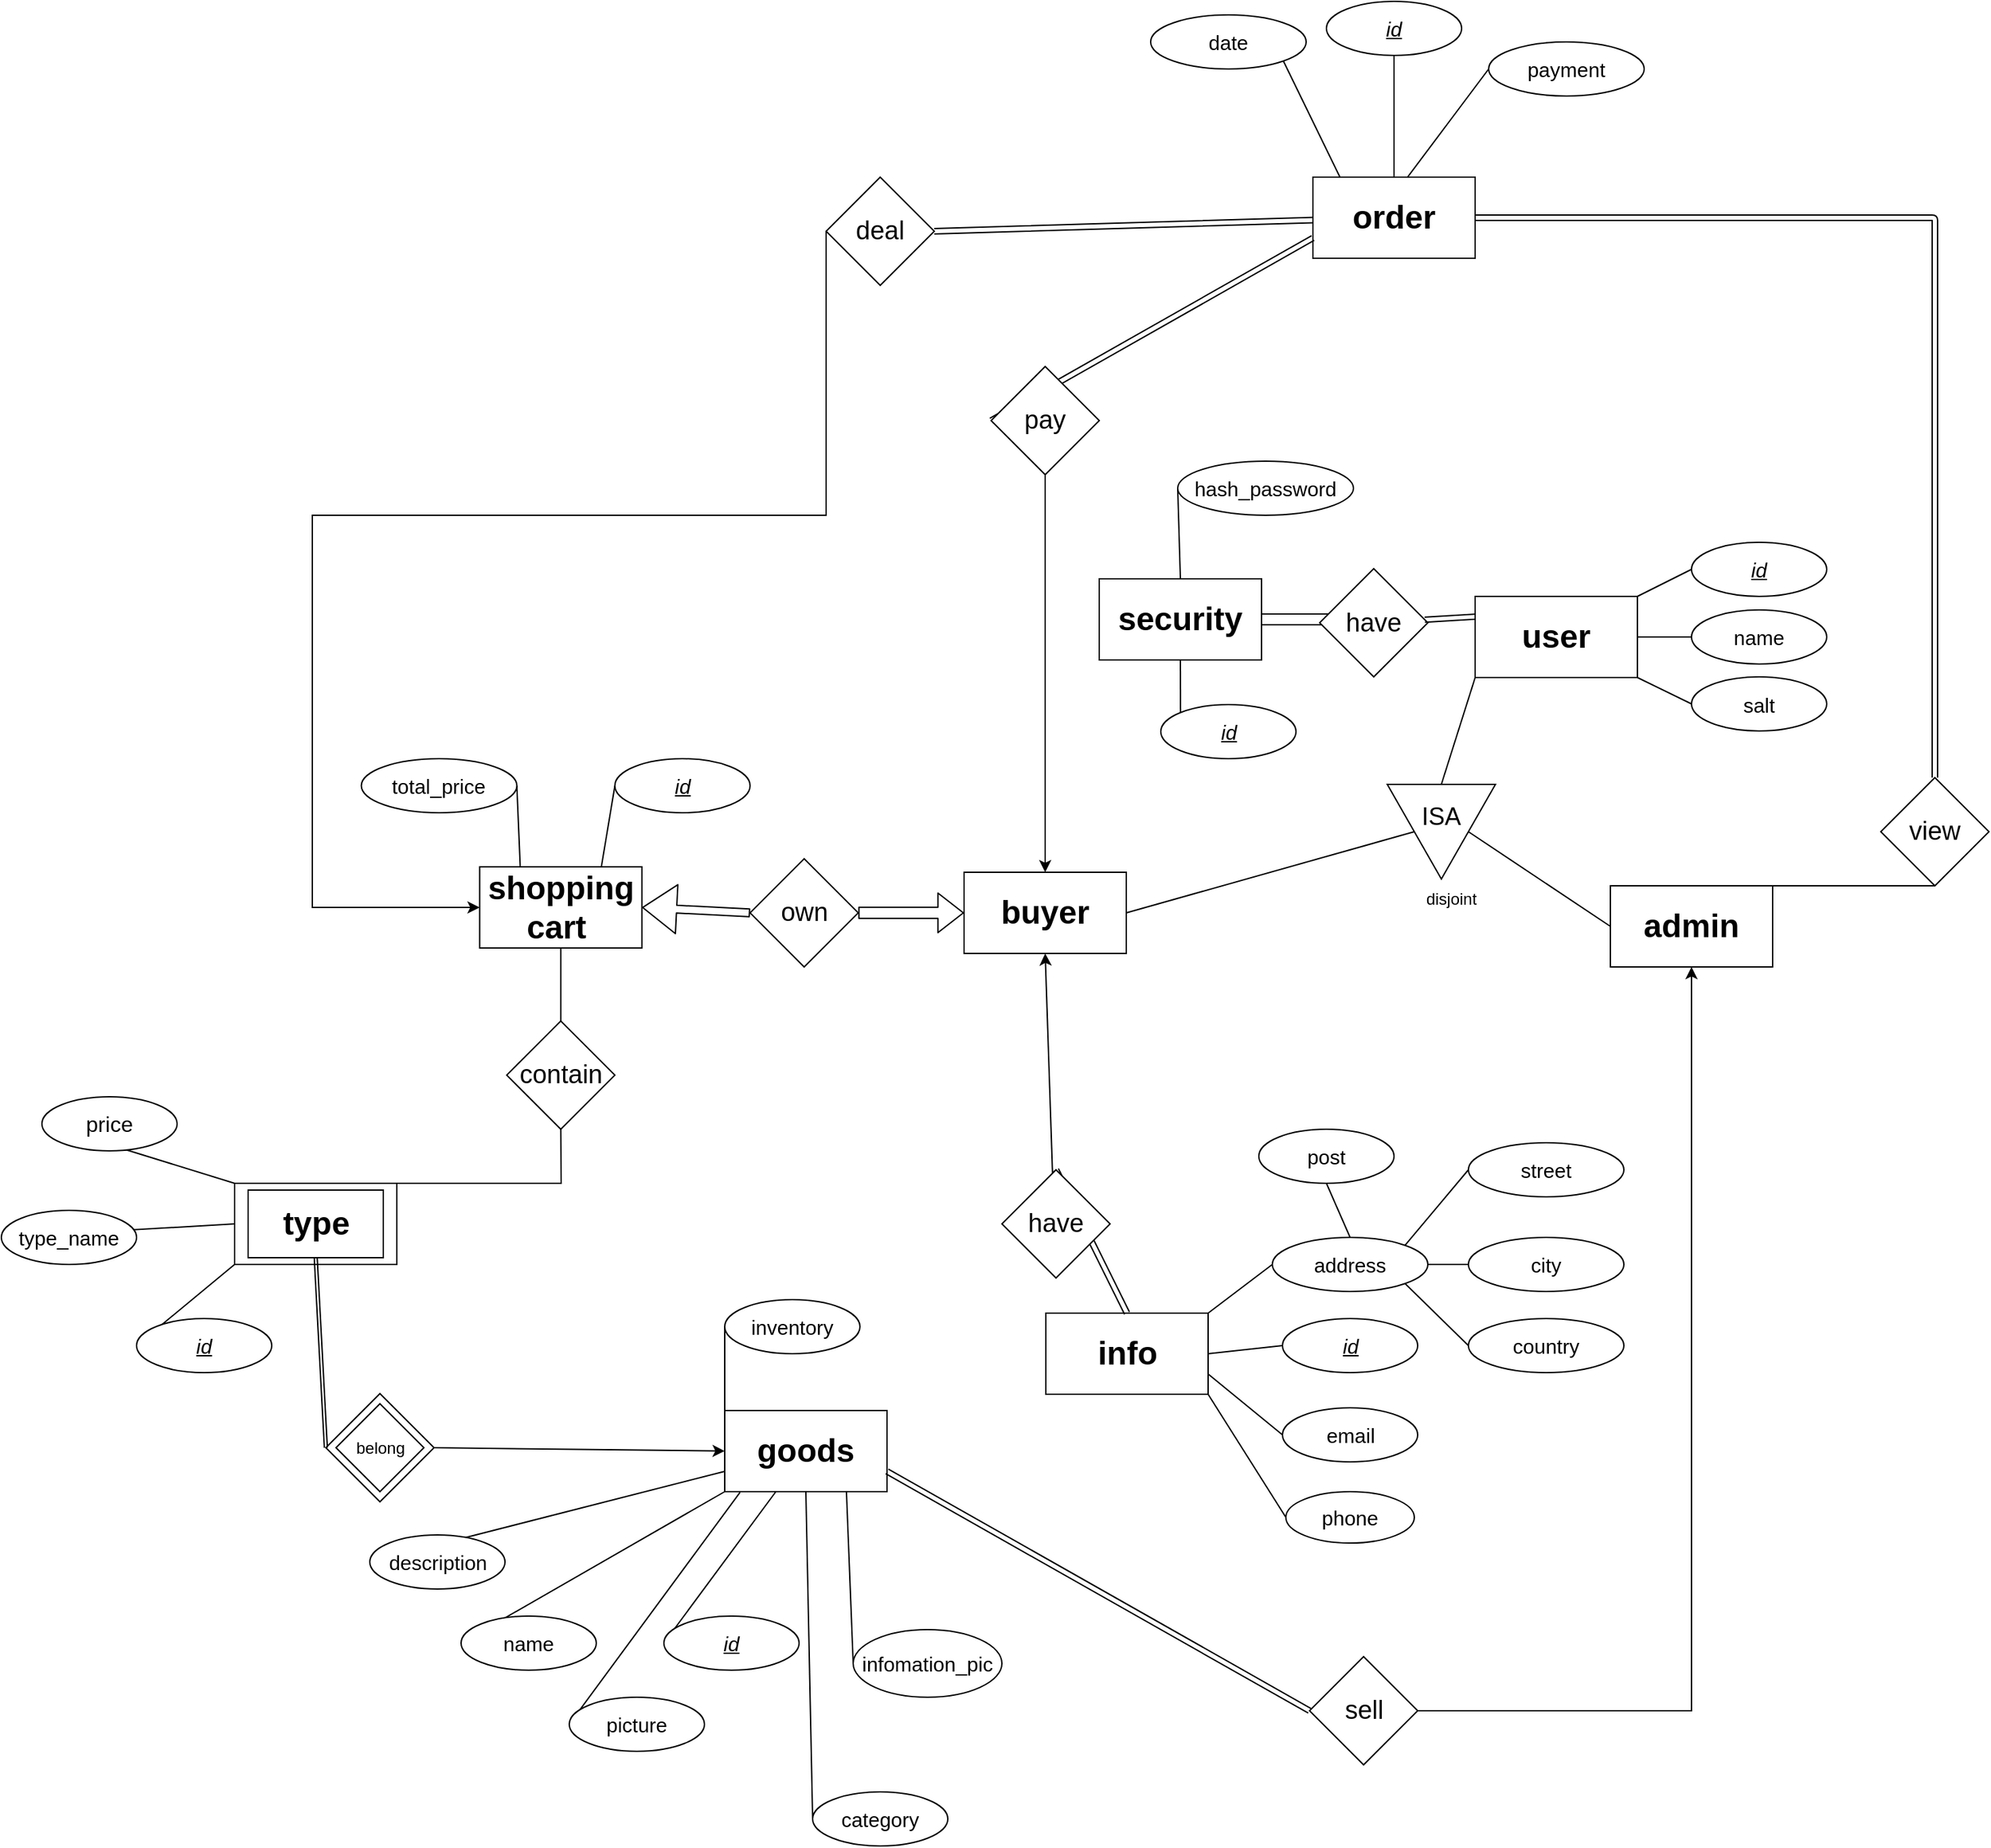 <mxfile>
    <diagram name="Page-1" id="QmgooOB9zh-g-eOi-oqv">
        <mxGraphModel dx="1961" dy="2004" grid="1" gridSize="10" guides="1" tooltips="1" connect="1" arrows="1" fold="1" page="1" pageScale="1" pageWidth="850" pageHeight="1100" background="none" math="0" shadow="0">
            <root>
                <mxCell id="0"/>
                <mxCell id="1" parent="0"/>
                <mxCell id="6UBSCnJgMbBsTfhwPMBy-22" style="rounded=0;orthogonalLoop=1;jettySize=auto;html=1;exitX=1;exitY=0.5;exitDx=0;exitDy=0;entryX=0;entryY=0.5;entryDx=0;entryDy=0;endArrow=none;endFill=0;" parent="1" source="6UBSCnJgMbBsTfhwPMBy-1" target="6UBSCnJgMbBsTfhwPMBy-15" edge="1">
                    <mxGeometry relative="1" as="geometry"/>
                </mxCell>
                <mxCell id="6UBSCnJgMbBsTfhwPMBy-29" style="edgeStyle=none;rounded=0;orthogonalLoop=1;jettySize=auto;html=1;exitX=1;exitY=0;exitDx=0;exitDy=0;entryX=0;entryY=0.5;entryDx=0;entryDy=0;endArrow=none;endFill=0;" parent="1" source="6UBSCnJgMbBsTfhwPMBy-1" target="6UBSCnJgMbBsTfhwPMBy-12" edge="1">
                    <mxGeometry relative="1" as="geometry"/>
                </mxCell>
                <mxCell id="6UBSCnJgMbBsTfhwPMBy-163" style="edgeStyle=none;rounded=0;orthogonalLoop=1;jettySize=auto;html=1;exitX=0;exitY=1;exitDx=0;exitDy=0;entryX=0;entryY=0.5;entryDx=0;entryDy=0;endArrow=none;endFill=0;" parent="1" source="6UBSCnJgMbBsTfhwPMBy-1" target="6UBSCnJgMbBsTfhwPMBy-162" edge="1">
                    <mxGeometry relative="1" as="geometry"/>
                </mxCell>
                <mxCell id="6UBSCnJgMbBsTfhwPMBy-1" value="&lt;h1&gt;user&lt;/h1&gt;" style="rounded=0;whiteSpace=wrap;html=1;" parent="1" vertex="1">
                    <mxGeometry x="920" y="-450" width="120" height="60" as="geometry"/>
                </mxCell>
                <mxCell id="6UBSCnJgMbBsTfhwPMBy-4" value="&lt;h1&gt;goods&lt;/h1&gt;" style="rounded=0;whiteSpace=wrap;html=1;" parent="1" vertex="1">
                    <mxGeometry x="365" y="152" width="120" height="60" as="geometry"/>
                </mxCell>
                <mxCell id="6UBSCnJgMbBsTfhwPMBy-6" value="&lt;h1&gt;order&lt;/h1&gt;" style="rounded=0;whiteSpace=wrap;html=1;" parent="1" vertex="1">
                    <mxGeometry x="800" y="-760" width="120" height="60" as="geometry"/>
                </mxCell>
                <mxCell id="6UBSCnJgMbBsTfhwPMBy-7" value="&lt;h1&gt;info&lt;/h1&gt;" style="rounded=0;whiteSpace=wrap;html=1;" parent="1" vertex="1">
                    <mxGeometry x="602.5" y="80" width="120" height="60" as="geometry"/>
                </mxCell>
                <mxCell id="6UBSCnJgMbBsTfhwPMBy-8" value="&lt;h1&gt;buyer&lt;br&gt;&lt;/h1&gt;" style="rounded=0;whiteSpace=wrap;html=1;" parent="1" vertex="1">
                    <mxGeometry x="542" y="-246" width="120" height="60" as="geometry"/>
                </mxCell>
                <mxCell id="6UBSCnJgMbBsTfhwPMBy-12" value="&lt;font style=&quot;font-size: 15px;&quot;&gt;&lt;i&gt;&lt;u&gt;id&lt;/u&gt;&lt;/i&gt;&lt;/font&gt;" style="ellipse;whiteSpace=wrap;html=1;" parent="1" vertex="1">
                    <mxGeometry x="1080" y="-490" width="100" height="40" as="geometry"/>
                </mxCell>
                <mxCell id="6UBSCnJgMbBsTfhwPMBy-15" value="&lt;span style=&quot;font-size: 15px;&quot;&gt;name&lt;/span&gt;" style="ellipse;whiteSpace=wrap;html=1;" parent="1" vertex="1">
                    <mxGeometry x="1080" y="-440" width="100" height="40" as="geometry"/>
                </mxCell>
                <mxCell id="6UBSCnJgMbBsTfhwPMBy-149" style="edgeStyle=none;rounded=0;orthogonalLoop=1;jettySize=auto;html=1;exitX=1;exitY=0.5;exitDx=0;exitDy=0;entryX=0;entryY=0.5;entryDx=0;entryDy=0;endArrow=none;endFill=0;" parent="1" edge="1">
                    <mxGeometry relative="1" as="geometry">
                        <mxPoint x="1230" y="140" as="sourcePoint"/>
                    </mxGeometry>
                </mxCell>
                <mxCell id="6UBSCnJgMbBsTfhwPMBy-50" style="edgeStyle=none;rounded=0;orthogonalLoop=1;jettySize=auto;html=1;entryX=0;entryY=0.5;entryDx=0;entryDy=0;endArrow=none;endFill=0;exitX=0.75;exitY=0;exitDx=0;exitDy=0;" parent="1" source="6UBSCnJgMbBsTfhwPMBy-3" target="6UBSCnJgMbBsTfhwPMBy-51" edge="1">
                    <mxGeometry relative="1" as="geometry">
                        <mxPoint x="323.75" y="-30" as="sourcePoint"/>
                    </mxGeometry>
                </mxCell>
                <mxCell id="6UBSCnJgMbBsTfhwPMBy-51" value="&lt;font style=&quot;font-size: 15px;&quot;&gt;&lt;i&gt;&lt;u&gt;id&lt;/u&gt;&lt;/i&gt;&lt;/font&gt;" style="ellipse;whiteSpace=wrap;html=1;" parent="1" vertex="1">
                    <mxGeometry x="283.75" y="-330" width="100" height="40" as="geometry"/>
                </mxCell>
                <mxCell id="6UBSCnJgMbBsTfhwPMBy-54" style="edgeStyle=none;rounded=0;orthogonalLoop=1;jettySize=auto;html=1;entryX=0;entryY=0.5;entryDx=0;entryDy=0;endArrow=none;endFill=0;exitX=1;exitY=0.5;exitDx=0;exitDy=0;" parent="1" source="6UBSCnJgMbBsTfhwPMBy-7" target="6UBSCnJgMbBsTfhwPMBy-55" edge="1">
                    <mxGeometry relative="1" as="geometry">
                        <mxPoint x="672.5" y="174" as="sourcePoint"/>
                    </mxGeometry>
                </mxCell>
                <mxCell id="6UBSCnJgMbBsTfhwPMBy-55" value="&lt;font style=&quot;font-size: 15px;&quot;&gt;&lt;i&gt;&lt;u&gt;id&lt;/u&gt;&lt;/i&gt;&lt;/font&gt;" style="ellipse;whiteSpace=wrap;html=1;" parent="1" vertex="1">
                    <mxGeometry x="777.5" y="84" width="100" height="40" as="geometry"/>
                </mxCell>
                <mxCell id="6UBSCnJgMbBsTfhwPMBy-56" style="edgeStyle=none;rounded=0;orthogonalLoop=1;jettySize=auto;html=1;entryX=0;entryY=0.5;entryDx=0;entryDy=0;endArrow=none;endFill=0;" parent="1" source="6UBSCnJgMbBsTfhwPMBy-4" target="6UBSCnJgMbBsTfhwPMBy-57" edge="1">
                    <mxGeometry relative="1" as="geometry">
                        <mxPoint x="430" y="354" as="sourcePoint"/>
                    </mxGeometry>
                </mxCell>
                <mxCell id="6UBSCnJgMbBsTfhwPMBy-57" value="&lt;font style=&quot;font-size: 15px;&quot;&gt;&lt;i&gt;&lt;u&gt;id&lt;/u&gt;&lt;/i&gt;&lt;/font&gt;" style="ellipse;whiteSpace=wrap;html=1;" parent="1" vertex="1">
                    <mxGeometry x="320" y="304" width="100" height="40" as="geometry"/>
                </mxCell>
                <mxCell id="6UBSCnJgMbBsTfhwPMBy-70" style="rounded=0;orthogonalLoop=1;jettySize=auto;html=1;exitX=0;exitY=0.75;exitDx=0;exitDy=0;entryX=0;entryY=0.5;entryDx=0;entryDy=0;endArrow=none;endFill=0;" parent="1" source="6UBSCnJgMbBsTfhwPMBy-4" target="6UBSCnJgMbBsTfhwPMBy-71" edge="1">
                    <mxGeometry relative="1" as="geometry">
                        <mxPoint x="350" y="219" as="sourcePoint"/>
                    </mxGeometry>
                </mxCell>
                <mxCell id="6UBSCnJgMbBsTfhwPMBy-71" value="&lt;span style=&quot;font-size: 15px;&quot;&gt;description&lt;/span&gt;" style="ellipse;whiteSpace=wrap;html=1;" parent="1" vertex="1">
                    <mxGeometry x="102.5" y="244" width="100" height="40" as="geometry"/>
                </mxCell>
                <mxCell id="6UBSCnJgMbBsTfhwPMBy-76" style="rounded=0;orthogonalLoop=1;jettySize=auto;html=1;exitX=0;exitY=1;exitDx=0;exitDy=0;entryX=0;entryY=0.5;entryDx=0;entryDy=0;endArrow=none;endFill=0;" parent="1" source="6UBSCnJgMbBsTfhwPMBy-4" target="6UBSCnJgMbBsTfhwPMBy-77" edge="1">
                    <mxGeometry relative="1" as="geometry">
                        <mxPoint x="370" y="239" as="sourcePoint"/>
                    </mxGeometry>
                </mxCell>
                <mxCell id="6UBSCnJgMbBsTfhwPMBy-77" value="&lt;span style=&quot;font-size: 15px;&quot;&gt;name&lt;/span&gt;" style="ellipse;whiteSpace=wrap;html=1;" parent="1" vertex="1">
                    <mxGeometry x="170" y="304" width="100" height="40" as="geometry"/>
                </mxCell>
                <mxCell id="6UBSCnJgMbBsTfhwPMBy-81" style="rounded=0;orthogonalLoop=1;jettySize=auto;html=1;exitX=0;exitY=0;exitDx=0;exitDy=0;entryX=0;entryY=0.5;entryDx=0;entryDy=0;endArrow=none;endFill=0;" parent="1" source="6UBSCnJgMbBsTfhwPMBy-4" target="6UBSCnJgMbBsTfhwPMBy-82" edge="1">
                    <mxGeometry relative="1" as="geometry">
                        <mxPoint x="370" y="219" as="sourcePoint"/>
                    </mxGeometry>
                </mxCell>
                <mxCell id="6UBSCnJgMbBsTfhwPMBy-82" value="inventory" style="ellipse;whiteSpace=wrap;html=1;fontSize=15;" parent="1" vertex="1">
                    <mxGeometry x="365" y="70" width="100" height="40" as="geometry"/>
                </mxCell>
                <mxCell id="6UBSCnJgMbBsTfhwPMBy-85" style="rounded=0;orthogonalLoop=1;jettySize=auto;html=1;entryX=0.5;entryY=1;entryDx=0;entryDy=0;endArrow=none;endFill=0;exitX=0.5;exitY=0;exitDx=0;exitDy=0;" parent="1" source="6UBSCnJgMbBsTfhwPMBy-94" target="6UBSCnJgMbBsTfhwPMBy-86" edge="1">
                    <mxGeometry relative="1" as="geometry">
                        <mxPoint x="742.5" y="234" as="sourcePoint"/>
                        <mxPoint x="770.0" y="-46" as="targetPoint"/>
                    </mxGeometry>
                </mxCell>
                <mxCell id="6UBSCnJgMbBsTfhwPMBy-86" value="&lt;span style=&quot;font-size: 15px;&quot;&gt;post&lt;/span&gt;" style="ellipse;whiteSpace=wrap;html=1;" parent="1" vertex="1">
                    <mxGeometry x="760" y="-56" width="100" height="40" as="geometry"/>
                </mxCell>
                <mxCell id="6UBSCnJgMbBsTfhwPMBy-91" style="edgeStyle=none;rounded=0;orthogonalLoop=1;jettySize=auto;html=1;exitX=0;exitY=0.5;exitDx=0;exitDy=0;endArrow=none;endFill=0;shape=link;entryX=1;entryY=0.75;entryDx=0;entryDy=0;" parent="1" source="6UBSCnJgMbBsTfhwPMBy-87" target="6UBSCnJgMbBsTfhwPMBy-4" edge="1">
                    <mxGeometry relative="1" as="geometry">
                        <mxPoint x="590" y="190" as="targetPoint"/>
                    </mxGeometry>
                </mxCell>
                <mxCell id="6UBSCnJgMbBsTfhwPMBy-187" style="edgeStyle=none;rounded=0;orthogonalLoop=1;jettySize=auto;html=1;exitX=1;exitY=0.5;exitDx=0;exitDy=0;entryX=0.5;entryY=1;entryDx=0;entryDy=0;" parent="1" source="6UBSCnJgMbBsTfhwPMBy-87" target="6UBSCnJgMbBsTfhwPMBy-153" edge="1">
                    <mxGeometry relative="1" as="geometry">
                        <Array as="points">
                            <mxPoint x="1080" y="374"/>
                        </Array>
                    </mxGeometry>
                </mxCell>
                <mxCell id="6UBSCnJgMbBsTfhwPMBy-87" value="&lt;font style=&quot;font-size: 19px;&quot;&gt;sell&lt;/font&gt;" style="rhombus;whiteSpace=wrap;html=1;" parent="1" vertex="1">
                    <mxGeometry x="797.5" y="334" width="80" height="80" as="geometry"/>
                </mxCell>
                <mxCell id="6UBSCnJgMbBsTfhwPMBy-93" style="rounded=0;orthogonalLoop=1;jettySize=auto;html=1;exitX=1;exitY=0;exitDx=0;exitDy=0;entryX=0;entryY=0.5;entryDx=0;entryDy=0;endArrow=none;endFill=0;" parent="1" source="6UBSCnJgMbBsTfhwPMBy-7" target="6UBSCnJgMbBsTfhwPMBy-94" edge="1">
                    <mxGeometry relative="1" as="geometry">
                        <mxPoint x="582.5" y="224" as="sourcePoint"/>
                    </mxGeometry>
                </mxCell>
                <mxCell id="6UBSCnJgMbBsTfhwPMBy-94" value="&lt;span style=&quot;font-size: 15px;&quot;&gt;address&lt;/span&gt;" style="ellipse;whiteSpace=wrap;html=1;" parent="1" vertex="1">
                    <mxGeometry x="770" y="24" width="115" height="40" as="geometry"/>
                </mxCell>
                <mxCell id="6UBSCnJgMbBsTfhwPMBy-96" style="rounded=0;orthogonalLoop=1;jettySize=auto;html=1;exitX=1;exitY=0;exitDx=0;exitDy=0;entryX=0;entryY=0.5;entryDx=0;entryDy=0;endArrow=none;endFill=0;" parent="1" source="6UBSCnJgMbBsTfhwPMBy-94" target="6UBSCnJgMbBsTfhwPMBy-97" edge="1">
                    <mxGeometry relative="1" as="geometry">
                        <mxPoint x="850" y="104" as="sourcePoint"/>
                        <mxPoint x="950" y="44" as="targetPoint"/>
                    </mxGeometry>
                </mxCell>
                <mxCell id="6UBSCnJgMbBsTfhwPMBy-97" value="&lt;span style=&quot;font-size: 15px;&quot;&gt;street&lt;/span&gt;" style="ellipse;whiteSpace=wrap;html=1;" parent="1" vertex="1">
                    <mxGeometry x="915" y="-46" width="115" height="40" as="geometry"/>
                </mxCell>
                <mxCell id="6UBSCnJgMbBsTfhwPMBy-98" style="rounded=0;orthogonalLoop=1;jettySize=auto;html=1;exitX=1;exitY=1;exitDx=0;exitDy=0;entryX=0;entryY=0.5;entryDx=0;entryDy=0;endArrow=none;endFill=0;" parent="1" source="6UBSCnJgMbBsTfhwPMBy-94" target="6UBSCnJgMbBsTfhwPMBy-99" edge="1">
                    <mxGeometry relative="1" as="geometry">
                        <mxPoint x="890" y="124" as="sourcePoint"/>
                    </mxGeometry>
                </mxCell>
                <mxCell id="6UBSCnJgMbBsTfhwPMBy-99" value="&lt;span style=&quot;font-size: 15px;&quot;&gt;country&lt;/span&gt;" style="ellipse;whiteSpace=wrap;html=1;" parent="1" vertex="1">
                    <mxGeometry x="915" y="84" width="115" height="40" as="geometry"/>
                </mxCell>
                <mxCell id="6UBSCnJgMbBsTfhwPMBy-100" style="rounded=0;orthogonalLoop=1;jettySize=auto;html=1;exitX=1;exitY=0.5;exitDx=0;exitDy=0;entryX=0;entryY=0.5;entryDx=0;entryDy=0;endArrow=none;endFill=0;" parent="1" source="6UBSCnJgMbBsTfhwPMBy-94" target="6UBSCnJgMbBsTfhwPMBy-101" edge="1">
                    <mxGeometry relative="1" as="geometry">
                        <mxPoint x="880" y="114" as="sourcePoint"/>
                    </mxGeometry>
                </mxCell>
                <mxCell id="6UBSCnJgMbBsTfhwPMBy-101" value="&lt;span style=&quot;font-size: 15px;&quot;&gt;city&lt;br&gt;&lt;/span&gt;" style="ellipse;whiteSpace=wrap;html=1;" parent="1" vertex="1">
                    <mxGeometry x="915" y="24" width="115" height="40" as="geometry"/>
                </mxCell>
                <mxCell id="6UBSCnJgMbBsTfhwPMBy-115" style="edgeStyle=none;rounded=0;orthogonalLoop=1;jettySize=auto;html=1;exitX=0.5;exitY=0;exitDx=0;exitDy=0;entryX=0.5;entryY=0;entryDx=0;entryDy=0;endArrow=none;endFill=0;shape=link;" parent="1" source="6UBSCnJgMbBsTfhwPMBy-108" target="6UBSCnJgMbBsTfhwPMBy-7" edge="1">
                    <mxGeometry relative="1" as="geometry"/>
                </mxCell>
                <mxCell id="6UBSCnJgMbBsTfhwPMBy-146" style="edgeStyle=none;rounded=0;orthogonalLoop=1;jettySize=auto;html=1;exitX=0.5;exitY=1;exitDx=0;exitDy=0;entryX=0.5;entryY=1;entryDx=0;entryDy=0;" parent="1" source="6UBSCnJgMbBsTfhwPMBy-108" target="6UBSCnJgMbBsTfhwPMBy-8" edge="1">
                    <mxGeometry relative="1" as="geometry">
                        <mxPoint x="1452.5" y="230" as="targetPoint"/>
                    </mxGeometry>
                </mxCell>
                <mxCell id="6UBSCnJgMbBsTfhwPMBy-108" value="&lt;span style=&quot;font-size: 19px;&quot;&gt;have&lt;/span&gt;" style="rhombus;whiteSpace=wrap;html=1;" parent="1" vertex="1">
                    <mxGeometry x="570" y="-26" width="80" height="80" as="geometry"/>
                </mxCell>
                <mxCell id="6UBSCnJgMbBsTfhwPMBy-109" style="rounded=0;orthogonalLoop=1;jettySize=auto;html=1;endArrow=none;endFill=0;entryX=0;entryY=0.5;entryDx=0;entryDy=0;exitX=1;exitY=1;exitDx=0;exitDy=0;" parent="1" source="6UBSCnJgMbBsTfhwPMBy-7" target="6UBSCnJgMbBsTfhwPMBy-112" edge="1">
                    <mxGeometry relative="1" as="geometry">
                        <mxPoint x="722.5" y="154" as="sourcePoint"/>
                        <mxPoint x="711.5" y="380" as="targetPoint"/>
                    </mxGeometry>
                </mxCell>
                <mxCell id="6UBSCnJgMbBsTfhwPMBy-112" value="phone" style="ellipse;whiteSpace=wrap;html=1;fillColor=none;fontSize=15;" parent="1" vertex="1">
                    <mxGeometry x="780" y="212" width="95" height="38" as="geometry"/>
                </mxCell>
                <mxCell id="6UBSCnJgMbBsTfhwPMBy-124" style="rounded=0;orthogonalLoop=1;jettySize=auto;html=1;exitX=0.25;exitY=0;exitDx=0;exitDy=0;entryX=1;entryY=0.5;entryDx=0;entryDy=0;endArrow=none;endFill=0;" parent="1" source="6UBSCnJgMbBsTfhwPMBy-3" target="6UBSCnJgMbBsTfhwPMBy-125" edge="1">
                    <mxGeometry relative="1" as="geometry">
                        <mxPoint x="276.75" y="-194" as="sourcePoint"/>
                        <mxPoint x="366.25" y="-180" as="targetPoint"/>
                    </mxGeometry>
                </mxCell>
                <mxCell id="6UBSCnJgMbBsTfhwPMBy-125" value="&lt;span style=&quot;font-size: 15px;&quot;&gt;total_price&lt;/span&gt;" style="ellipse;whiteSpace=wrap;html=1;" parent="1" vertex="1">
                    <mxGeometry x="96.25" y="-330" width="115" height="40" as="geometry"/>
                </mxCell>
                <mxCell id="6UBSCnJgMbBsTfhwPMBy-129" style="edgeStyle=none;rounded=0;orthogonalLoop=1;jettySize=auto;html=1;exitX=0.5;exitY=0;exitDx=0;exitDy=0;entryX=0.5;entryY=1;entryDx=0;entryDy=0;endArrow=none;endFill=0;" parent="1" source="6UBSCnJgMbBsTfhwPMBy-130" target="6UBSCnJgMbBsTfhwPMBy-3" edge="1">
                    <mxGeometry relative="1" as="geometry">
                        <mxPoint x="-120" y="-100" as="targetPoint"/>
                    </mxGeometry>
                </mxCell>
                <mxCell id="6UBSCnJgMbBsTfhwPMBy-130" value="&lt;span style=&quot;font-size: 19px;&quot;&gt;contain&lt;/span&gt;" style="rhombus;whiteSpace=wrap;html=1;" parent="1" vertex="1">
                    <mxGeometry x="203.75" y="-136" width="80" height="80" as="geometry"/>
                </mxCell>
                <mxCell id="6UBSCnJgMbBsTfhwPMBy-133" style="edgeStyle=none;rounded=0;orthogonalLoop=1;jettySize=auto;html=1;exitX=0.5;exitY=0;exitDx=0;exitDy=0;entryX=0.5;entryY=1;entryDx=0;entryDy=0;endArrow=none;endFill=0;" parent="1" source="XJRDdhlwDgM6eqXqExOu-32" target="6UBSCnJgMbBsTfhwPMBy-130" edge="1">
                    <mxGeometry relative="1" as="geometry">
                        <mxPoint x="99" y="-231" as="targetPoint"/>
                        <mxPoint x="99" y="-165" as="sourcePoint"/>
                        <Array as="points">
                            <mxPoint x="244" y="-16"/>
                        </Array>
                    </mxGeometry>
                </mxCell>
                <mxCell id="6UBSCnJgMbBsTfhwPMBy-139" value="&lt;font style=&quot;font-size: 19px;&quot;&gt;own&lt;/font&gt;" style="rhombus;whiteSpace=wrap;html=1;" parent="1" vertex="1">
                    <mxGeometry x="383.75" y="-256" width="80" height="80" as="geometry"/>
                </mxCell>
                <mxCell id="6UBSCnJgMbBsTfhwPMBy-144" value="" style="shape=mxgraph.arrows2.wedgeArrow;html=1;bendable=0;startWidth=6.667;fillColor=strokeColor;defaultFillColor=invert;defaultGradientColor=invert;rounded=0;" parent="1" source="6UBSCnJgMbBsTfhwPMBy-3" edge="1">
                    <mxGeometry width="100" height="100" relative="1" as="geometry">
                        <mxPoint x="243.58" y="-259.66" as="sourcePoint"/>
                        <mxPoint x="243.58" y="-250" as="targetPoint"/>
                    </mxGeometry>
                </mxCell>
                <mxCell id="6UBSCnJgMbBsTfhwPMBy-153" value="&lt;h1&gt;admin&lt;br&gt;&lt;/h1&gt;" style="rounded=0;whiteSpace=wrap;html=1;" parent="1" vertex="1">
                    <mxGeometry x="1020" y="-236" width="120" height="60" as="geometry"/>
                </mxCell>
                <mxCell id="6UBSCnJgMbBsTfhwPMBy-160" style="rounded=0;orthogonalLoop=1;jettySize=auto;html=1;entryX=0;entryY=0.5;entryDx=0;entryDy=0;endArrow=none;endFill=0;exitX=0.75;exitY=1;exitDx=0;exitDy=0;" parent="1" source="6UBSCnJgMbBsTfhwPMBy-4" target="6UBSCnJgMbBsTfhwPMBy-161" edge="1">
                    <mxGeometry relative="1" as="geometry">
                        <mxPoint x="730" y="344" as="sourcePoint"/>
                    </mxGeometry>
                </mxCell>
                <mxCell id="6UBSCnJgMbBsTfhwPMBy-161" value="&lt;span style=&quot;font-size: 15px;&quot;&gt;infomation_pic&lt;br&gt;&lt;/span&gt;" style="ellipse;whiteSpace=wrap;html=1;" parent="1" vertex="1">
                    <mxGeometry x="460" y="314" width="110" height="50" as="geometry"/>
                </mxCell>
                <mxCell id="6UBSCnJgMbBsTfhwPMBy-166" style="edgeStyle=none;rounded=0;orthogonalLoop=1;jettySize=auto;html=1;exitX=0.5;exitY=1;exitDx=0;exitDy=0;entryX=1;entryY=0.5;entryDx=0;entryDy=0;endArrow=none;endFill=0;" parent="1" source="6UBSCnJgMbBsTfhwPMBy-162" target="6UBSCnJgMbBsTfhwPMBy-8" edge="1">
                    <mxGeometry relative="1" as="geometry"/>
                </mxCell>
                <mxCell id="6UBSCnJgMbBsTfhwPMBy-167" style="edgeStyle=none;rounded=0;orthogonalLoop=1;jettySize=auto;html=1;exitX=0.5;exitY=0;exitDx=0;exitDy=0;entryX=0;entryY=0.5;entryDx=0;entryDy=0;endArrow=none;endFill=0;" parent="1" source="6UBSCnJgMbBsTfhwPMBy-162" target="6UBSCnJgMbBsTfhwPMBy-153" edge="1">
                    <mxGeometry relative="1" as="geometry"/>
                </mxCell>
                <mxCell id="6UBSCnJgMbBsTfhwPMBy-162" value="&lt;font style=&quot;font-size: 18px;&quot;&gt;ISA&lt;br&gt;&lt;br&gt;&lt;/font&gt;" style="triangle;whiteSpace=wrap;html=1;rotation=0;direction=south;" parent="1" vertex="1">
                    <mxGeometry x="855" y="-311" width="80" height="70" as="geometry"/>
                </mxCell>
                <mxCell id="6UBSCnJgMbBsTfhwPMBy-182" value="" style="edgeStyle=none;rounded=0;orthogonalLoop=1;jettySize=auto;html=1;entryX=0.5;entryY=1;entryDx=0;entryDy=0;endArrow=none;endFill=0;exitX=0.5;exitY=0;exitDx=0;exitDy=0;" parent="1" source="6UBSCnJgMbBsTfhwPMBy-6" target="6UBSCnJgMbBsTfhwPMBy-49" edge="1">
                    <mxGeometry relative="1" as="geometry">
                        <mxPoint x="645" y="-990" as="sourcePoint"/>
                        <mxPoint x="645" y="-1090" as="targetPoint"/>
                    </mxGeometry>
                </mxCell>
                <mxCell id="6UBSCnJgMbBsTfhwPMBy-49" value="&lt;font style=&quot;font-size: 15px;&quot;&gt;&lt;i&gt;&lt;u&gt;id&lt;/u&gt;&lt;/i&gt;&lt;/font&gt;" style="ellipse;whiteSpace=wrap;html=1;" parent="1" vertex="1">
                    <mxGeometry x="810" y="-890" width="100" height="40" as="geometry"/>
                </mxCell>
                <mxCell id="6UBSCnJgMbBsTfhwPMBy-205" style="rounded=0;orthogonalLoop=1;jettySize=auto;html=1;exitX=1;exitY=0.25;exitDx=0;exitDy=0;entryX=0;entryY=0.5;entryDx=0;entryDy=0;endArrow=none;endFill=0;" parent="1" target="6UBSCnJgMbBsTfhwPMBy-206" edge="1">
                    <mxGeometry relative="1" as="geometry">
                        <mxPoint x="870" y="-760" as="sourcePoint"/>
                        <mxPoint x="932.5" y="-705" as="targetPoint"/>
                    </mxGeometry>
                </mxCell>
                <mxCell id="6UBSCnJgMbBsTfhwPMBy-206" value="&lt;span style=&quot;font-size: 15px;&quot;&gt;payment&lt;/span&gt;" style="ellipse;whiteSpace=wrap;html=1;" parent="1" vertex="1">
                    <mxGeometry x="930" y="-860" width="115" height="40" as="geometry"/>
                </mxCell>
                <mxCell id="6UBSCnJgMbBsTfhwPMBy-210" style="rounded=0;orthogonalLoop=1;jettySize=auto;html=1;exitX=1;exitY=0.25;exitDx=0;exitDy=0;entryX=1;entryY=1;entryDx=0;entryDy=0;endArrow=none;endFill=0;" parent="1" target="6UBSCnJgMbBsTfhwPMBy-211" edge="1">
                    <mxGeometry relative="1" as="geometry">
                        <mxPoint x="820" y="-760" as="sourcePoint"/>
                        <mxPoint x="882.5" y="-705" as="targetPoint"/>
                    </mxGeometry>
                </mxCell>
                <mxCell id="6UBSCnJgMbBsTfhwPMBy-211" value="&lt;span style=&quot;font-size: 15px;&quot;&gt;date&lt;/span&gt;" style="ellipse;whiteSpace=wrap;html=1;" parent="1" vertex="1">
                    <mxGeometry x="680" y="-880" width="115" height="40" as="geometry"/>
                </mxCell>
                <mxCell id="6UBSCnJgMbBsTfhwPMBy-219" style="edgeStyle=none;rounded=0;orthogonalLoop=1;jettySize=auto;html=1;exitX=0;exitY=0.5;exitDx=0;exitDy=0;entryX=0;entryY=0.5;entryDx=0;entryDy=0;" parent="1" source="6UBSCnJgMbBsTfhwPMBy-212" target="6UBSCnJgMbBsTfhwPMBy-3" edge="1">
                    <mxGeometry relative="1" as="geometry">
                        <mxPoint x="-2.5" y="-360" as="sourcePoint"/>
                        <mxPoint x="-200" y="-176" as="targetPoint"/>
                        <Array as="points">
                            <mxPoint x="440" y="-510"/>
                            <mxPoint x="60" y="-510"/>
                            <mxPoint x="60" y="-220"/>
                        </Array>
                    </mxGeometry>
                </mxCell>
                <mxCell id="6UBSCnJgMbBsTfhwPMBy-212" value="&lt;font style=&quot;font-size: 19px;&quot;&gt;deal&lt;br&gt;&lt;/font&gt;" style="rhombus;whiteSpace=wrap;html=1;" parent="1" vertex="1">
                    <mxGeometry x="440" y="-760" width="80" height="80" as="geometry"/>
                </mxCell>
                <mxCell id="6UBSCnJgMbBsTfhwPMBy-3" value="&lt;h1&gt;shopping cart&amp;nbsp;&lt;br&gt;&lt;/h1&gt;" style="rounded=0;whiteSpace=wrap;html=1;" parent="1" vertex="1">
                    <mxGeometry x="183.75" y="-250" width="120" height="60" as="geometry"/>
                </mxCell>
                <mxCell id="6UBSCnJgMbBsTfhwPMBy-220" style="edgeStyle=none;rounded=0;orthogonalLoop=1;jettySize=auto;html=1;exitX=0;exitY=0.5;exitDx=0;exitDy=0;shape=link;entryX=0;entryY=0.75;entryDx=0;entryDy=0;" parent="1" source="6UBSCnJgMbBsTfhwPMBy-221" target="6UBSCnJgMbBsTfhwPMBy-6" edge="1">
                    <mxGeometry relative="1" as="geometry">
                        <mxPoint x="800" y="-740" as="targetPoint"/>
                    </mxGeometry>
                </mxCell>
                <mxCell id="6UBSCnJgMbBsTfhwPMBy-223" style="edgeStyle=none;rounded=0;orthogonalLoop=1;jettySize=auto;html=1;exitX=0.5;exitY=1;exitDx=0;exitDy=0;entryX=0.5;entryY=0;entryDx=0;entryDy=0;" parent="1" source="6UBSCnJgMbBsTfhwPMBy-221" target="6UBSCnJgMbBsTfhwPMBy-8" edge="1">
                    <mxGeometry relative="1" as="geometry">
                        <Array as="points"/>
                    </mxGeometry>
                </mxCell>
                <mxCell id="6UBSCnJgMbBsTfhwPMBy-221" value="&lt;font style=&quot;font-size: 19px;&quot;&gt;pay&lt;br&gt;&lt;/font&gt;" style="rhombus;whiteSpace=wrap;html=1;" parent="1" vertex="1">
                    <mxGeometry x="562" y="-620" width="80" height="80" as="geometry"/>
                </mxCell>
                <mxCell id="6UBSCnJgMbBsTfhwPMBy-234" style="edgeStyle=none;rounded=0;orthogonalLoop=1;jettySize=auto;html=1;exitX=0.5;exitY=1;exitDx=0;exitDy=0;entryX=1;entryY=0;entryDx=0;entryDy=0;endArrow=none;endFill=0;" parent="1" source="6UBSCnJgMbBsTfhwPMBy-228" target="6UBSCnJgMbBsTfhwPMBy-153" edge="1">
                    <mxGeometry relative="1" as="geometry">
                        <Array as="points"/>
                    </mxGeometry>
                </mxCell>
                <mxCell id="6UBSCnJgMbBsTfhwPMBy-228" value="&lt;span style=&quot;font-size: 19px;&quot;&gt;view&lt;/span&gt;" style="rhombus;whiteSpace=wrap;html=1;" parent="1" vertex="1">
                    <mxGeometry x="1220" y="-316" width="80" height="80" as="geometry"/>
                </mxCell>
                <mxCell id="XJRDdhlwDgM6eqXqExOu-2" value="disjoint" style="text;html=1;strokeColor=none;fillColor=none;align=center;verticalAlign=middle;whiteSpace=wrap;rounded=0;" parent="1" vertex="1">
                    <mxGeometry x="865" y="-241" width="75" height="30" as="geometry"/>
                </mxCell>
                <mxCell id="XJRDdhlwDgM6eqXqExOu-3" style="rounded=0;orthogonalLoop=1;jettySize=auto;html=1;entryX=0;entryY=0.5;entryDx=0;entryDy=0;endArrow=none;endFill=0;exitX=0.5;exitY=1;exitDx=0;exitDy=0;" parent="1" source="6UBSCnJgMbBsTfhwPMBy-4" target="XJRDdhlwDgM6eqXqExOu-4" edge="1">
                    <mxGeometry relative="1" as="geometry">
                        <mxPoint x="420" y="244" as="sourcePoint"/>
                    </mxGeometry>
                </mxCell>
                <mxCell id="XJRDdhlwDgM6eqXqExOu-4" value="&lt;span style=&quot;font-size: 15px;&quot;&gt;category&lt;/span&gt;" style="ellipse;whiteSpace=wrap;html=1;" parent="1" vertex="1">
                    <mxGeometry x="430" y="434" width="100" height="40" as="geometry"/>
                </mxCell>
                <mxCell id="XJRDdhlwDgM6eqXqExOu-6" style="rounded=0;orthogonalLoop=1;jettySize=auto;html=1;entryX=0;entryY=0.5;entryDx=0;entryDy=0;endArrow=none;endFill=0;exitX=0;exitY=0;exitDx=0;exitDy=0;" parent="1" source="XJRDdhlwDgM6eqXqExOu-32" target="XJRDdhlwDgM6eqXqExOu-7" edge="1">
                    <mxGeometry relative="1" as="geometry">
                        <mxPoint x="-100" y="24.5" as="sourcePoint"/>
                    </mxGeometry>
                </mxCell>
                <mxCell id="XJRDdhlwDgM6eqXqExOu-7" value="price" style="ellipse;whiteSpace=wrap;html=1;fontSize=16;" parent="1" vertex="1">
                    <mxGeometry x="-140" y="-80" width="100" height="40" as="geometry"/>
                </mxCell>
                <mxCell id="XJRDdhlwDgM6eqXqExOu-9" style="rounded=0;orthogonalLoop=1;jettySize=auto;html=1;entryX=0;entryY=0.5;entryDx=0;entryDy=0;endArrow=none;endFill=0;exitX=0;exitY=0.5;exitDx=0;exitDy=0;" parent="1" source="XJRDdhlwDgM6eqXqExOu-32" target="XJRDdhlwDgM6eqXqExOu-10" edge="1">
                    <mxGeometry relative="1" as="geometry">
                        <mxPoint x="-110" y="34.5" as="sourcePoint"/>
                    </mxGeometry>
                </mxCell>
                <mxCell id="XJRDdhlwDgM6eqXqExOu-10" value="&lt;span style=&quot;font-size: 15px;&quot;&gt;type_name&lt;/span&gt;" style="ellipse;whiteSpace=wrap;html=1;" parent="1" vertex="1">
                    <mxGeometry x="-170" y="4" width="100" height="40" as="geometry"/>
                </mxCell>
                <mxCell id="XJRDdhlwDgM6eqXqExOu-15" style="rounded=0;orthogonalLoop=1;jettySize=auto;html=1;exitX=0.094;exitY=1.009;exitDx=0;exitDy=0;entryX=0;entryY=0.5;entryDx=0;entryDy=0;endArrow=none;endFill=0;exitPerimeter=0;" parent="1" source="6UBSCnJgMbBsTfhwPMBy-4" target="XJRDdhlwDgM6eqXqExOu-16" edge="1">
                    <mxGeometry relative="1" as="geometry">
                        <mxPoint x="300" y="354" as="sourcePoint"/>
                    </mxGeometry>
                </mxCell>
                <mxCell id="XJRDdhlwDgM6eqXqExOu-16" value="&lt;span style=&quot;font-size: 15px;&quot;&gt;picture&lt;/span&gt;" style="ellipse;whiteSpace=wrap;html=1;" parent="1" vertex="1">
                    <mxGeometry x="250" y="364" width="100" height="40" as="geometry"/>
                </mxCell>
                <mxCell id="XJRDdhlwDgM6eqXqExOu-18" style="rounded=0;orthogonalLoop=1;jettySize=auto;html=1;entryX=0;entryY=0.5;entryDx=0;entryDy=0;endArrow=none;endFill=0;" parent="1" target="XJRDdhlwDgM6eqXqExOu-19" edge="1">
                    <mxGeometry relative="1" as="geometry">
                        <mxPoint x="1040" y="-390" as="sourcePoint"/>
                    </mxGeometry>
                </mxCell>
                <mxCell id="XJRDdhlwDgM6eqXqExOu-19" value="&lt;font style=&quot;font-size: 15px;&quot;&gt;salt&lt;/font&gt;" style="ellipse;whiteSpace=wrap;html=1;" parent="1" vertex="1">
                    <mxGeometry x="1080" y="-390.5" width="100" height="40" as="geometry"/>
                </mxCell>
                <mxCell id="XJRDdhlwDgM6eqXqExOu-20" value="&lt;h1&gt;security&lt;/h1&gt;" style="rounded=0;whiteSpace=wrap;html=1;" parent="1" vertex="1">
                    <mxGeometry x="642" y="-463" width="120" height="60" as="geometry"/>
                </mxCell>
                <mxCell id="XJRDdhlwDgM6eqXqExOu-21" style="edgeStyle=none;rounded=0;orthogonalLoop=1;jettySize=auto;html=1;exitX=0;exitY=0.5;exitDx=0;exitDy=0;endArrow=none;endFill=0;shape=link;width=-8;entryX=1;entryY=0.5;entryDx=0;entryDy=0;" parent="1" target="XJRDdhlwDgM6eqXqExOu-20" edge="1">
                    <mxGeometry relative="1" as="geometry">
                        <mxPoint x="842" y="-433" as="targetPoint"/>
                        <mxPoint x="849.5" y="-433.0" as="sourcePoint"/>
                    </mxGeometry>
                </mxCell>
                <mxCell id="XJRDdhlwDgM6eqXqExOu-22" value="&lt;span style=&quot;font-size: 19px;&quot;&gt;have&lt;/span&gt;" style="rhombus;whiteSpace=wrap;html=1;" parent="1" vertex="1">
                    <mxGeometry x="805" y="-470.5" width="80" height="80" as="geometry"/>
                </mxCell>
                <mxCell id="XJRDdhlwDgM6eqXqExOu-24" style="edgeStyle=none;rounded=0;orthogonalLoop=1;jettySize=auto;html=1;endArrow=none;endFill=0;shape=link;width=-3.846;exitX=0;exitY=0.25;exitDx=0;exitDy=0;" parent="1" source="6UBSCnJgMbBsTfhwPMBy-1" target="XJRDdhlwDgM6eqXqExOu-22" edge="1">
                    <mxGeometry relative="1" as="geometry">
                        <mxPoint x="860" y="-590" as="targetPoint"/>
                        <mxPoint x="880" y="-470" as="sourcePoint"/>
                    </mxGeometry>
                </mxCell>
                <mxCell id="XJRDdhlwDgM6eqXqExOu-25" style="rounded=0;orthogonalLoop=1;jettySize=auto;html=1;exitX=0.5;exitY=0;exitDx=0;exitDy=0;entryX=0;entryY=0.5;entryDx=0;entryDy=0;endArrow=none;endFill=0;" parent="1" source="XJRDdhlwDgM6eqXqExOu-20" target="XJRDdhlwDgM6eqXqExOu-26" edge="1">
                    <mxGeometry relative="1" as="geometry">
                        <mxPoint x="697" y="-610" as="sourcePoint"/>
                    </mxGeometry>
                </mxCell>
                <mxCell id="XJRDdhlwDgM6eqXqExOu-26" value="&lt;font style=&quot;font-size: 15px;&quot;&gt;hash_password&lt;/font&gt;" style="ellipse;whiteSpace=wrap;html=1;" parent="1" vertex="1">
                    <mxGeometry x="700" y="-550" width="130" height="40" as="geometry"/>
                </mxCell>
                <mxCell id="XJRDdhlwDgM6eqXqExOu-30" value="belong" style="rhombus;whiteSpace=wrap;html=1;" parent="1" vertex="1">
                    <mxGeometry x="70" y="139.5" width="80" height="80" as="geometry"/>
                </mxCell>
                <mxCell id="XJRDdhlwDgM6eqXqExOu-31" value="belong" style="rhombus;whiteSpace=wrap;html=1;" parent="1" vertex="1">
                    <mxGeometry x="77.5" y="147" width="65" height="65" as="geometry"/>
                </mxCell>
                <mxCell id="XJRDdhlwDgM6eqXqExOu-32" value="&lt;h1&gt;goods&lt;/h1&gt;" style="rounded=0;whiteSpace=wrap;html=1;movable=1;resizable=1;rotatable=1;deletable=1;editable=1;locked=0;connectable=1;" parent="1" vertex="1">
                    <mxGeometry x="2.5" y="-16" width="120" height="60" as="geometry"/>
                </mxCell>
                <mxCell id="XJRDdhlwDgM6eqXqExOu-34" value="&lt;h1&gt;type&lt;/h1&gt;" style="rounded=0;whiteSpace=wrap;html=1;movable=1;resizable=1;rotatable=1;deletable=1;editable=1;locked=0;connectable=1;" parent="1" vertex="1">
                    <mxGeometry x="12.5" y="-11" width="100" height="50" as="geometry"/>
                </mxCell>
                <mxCell id="XJRDdhlwDgM6eqXqExOu-36" style="edgeStyle=none;rounded=0;orthogonalLoop=1;jettySize=auto;html=1;exitX=1;exitY=0.5;exitDx=0;exitDy=0;entryX=0;entryY=0.5;entryDx=0;entryDy=0;" parent="1" source="XJRDdhlwDgM6eqXqExOu-30" target="6UBSCnJgMbBsTfhwPMBy-4" edge="1">
                    <mxGeometry relative="1" as="geometry">
                        <mxPoint x="130" y="164" as="sourcePoint"/>
                        <mxPoint x="110" y="189" as="targetPoint"/>
                    </mxGeometry>
                </mxCell>
                <mxCell id="XJRDdhlwDgM6eqXqExOu-37" style="edgeStyle=none;rounded=0;orthogonalLoop=1;jettySize=auto;html=1;exitX=0.5;exitY=1;exitDx=0;exitDy=0;entryX=0;entryY=0.5;entryDx=0;entryDy=0;endArrow=none;endFill=0;shape=link;width=2.222;" parent="1" source="XJRDdhlwDgM6eqXqExOu-34" target="XJRDdhlwDgM6eqXqExOu-30" edge="1">
                    <mxGeometry relative="1" as="geometry">
                        <mxPoint x="-390" y="214" as="sourcePoint"/>
                        <mxPoint x="-240" y="344" as="targetPoint"/>
                    </mxGeometry>
                </mxCell>
                <mxCell id="XJRDdhlwDgM6eqXqExOu-38" style="edgeStyle=none;rounded=0;orthogonalLoop=1;jettySize=auto;html=1;entryX=0;entryY=0.5;entryDx=0;entryDy=0;endArrow=none;endFill=0;exitX=0;exitY=1;exitDx=0;exitDy=0;" parent="1" source="XJRDdhlwDgM6eqXqExOu-32" target="XJRDdhlwDgM6eqXqExOu-39" edge="1">
                    <mxGeometry relative="1" as="geometry">
                        <mxPoint x="-50" y="90" as="sourcePoint"/>
                    </mxGeometry>
                </mxCell>
                <mxCell id="XJRDdhlwDgM6eqXqExOu-39" value="&lt;font style=&quot;font-size: 15px;&quot;&gt;&lt;i&gt;&lt;u&gt;id&lt;/u&gt;&lt;/i&gt;&lt;/font&gt;" style="ellipse;whiteSpace=wrap;html=1;" parent="1" vertex="1">
                    <mxGeometry x="-70" y="84" width="100" height="40" as="geometry"/>
                </mxCell>
                <mxCell id="2" style="rounded=0;orthogonalLoop=1;jettySize=auto;html=1;exitX=1;exitY=0.75;exitDx=0;exitDy=0;entryX=0;entryY=0.5;entryDx=0;entryDy=0;endArrow=none;endFill=0;" parent="1" source="6UBSCnJgMbBsTfhwPMBy-7" target="3" edge="1">
                    <mxGeometry relative="1" as="geometry">
                        <mxPoint x="702.5" y="-196" as="sourcePoint"/>
                    </mxGeometry>
                </mxCell>
                <mxCell id="3" value="&lt;font style=&quot;font-size: 15px;&quot;&gt;email&lt;br&gt;&lt;/font&gt;" style="ellipse;whiteSpace=wrap;html=1;" parent="1" vertex="1">
                    <mxGeometry x="777.5" y="150" width="100" height="40" as="geometry"/>
                </mxCell>
                <mxCell id="6" value="" style="edgeStyle=none;rounded=0;orthogonalLoop=1;jettySize=auto;html=1;exitX=0.5;exitY=1;exitDx=0;exitDy=0;entryX=0;entryY=1;entryDx=0;entryDy=0;endArrow=none;endFill=0;" parent="1" source="XJRDdhlwDgM6eqXqExOu-20" target="XJRDdhlwDgM6eqXqExOu-28" edge="1">
                    <mxGeometry relative="1" as="geometry">
                        <mxPoint x="842" y="-470" as="sourcePoint"/>
                        <mxPoint x="762.0" y="-549" as="targetPoint"/>
                    </mxGeometry>
                </mxCell>
                <mxCell id="XJRDdhlwDgM6eqXqExOu-28" value="&lt;font style=&quot;font-size: 15px;&quot;&gt;&lt;i&gt;&lt;u&gt;id&lt;/u&gt;&lt;/i&gt;&lt;/font&gt;" style="ellipse;whiteSpace=wrap;html=1;" parent="1" vertex="1">
                    <mxGeometry x="687.5" y="-370" width="100" height="40" as="geometry"/>
                </mxCell>
                <mxCell id="9" value="" style="group;" parent="1" vertex="1" connectable="0">
                    <mxGeometry x="670" y="-80.0" width="10" height="0.29" as="geometry"/>
                </mxCell>
                <mxCell id="11" value="" style="shape=flexArrow;endArrow=classic;html=1;exitX=1;exitY=0.5;exitDx=0;exitDy=0;width=8.333;endSize=5.933;entryX=0;entryY=0.5;entryDx=0;entryDy=0;fillColor=none;" parent="1" source="6UBSCnJgMbBsTfhwPMBy-139" target="6UBSCnJgMbBsTfhwPMBy-8" edge="1">
                    <mxGeometry width="50" height="50" relative="1" as="geometry">
                        <mxPoint x="470" y="-186" as="sourcePoint"/>
                        <mxPoint x="520" y="-236" as="targetPoint"/>
                        <Array as="points"/>
                    </mxGeometry>
                </mxCell>
                <mxCell id="12" style="edgeStyle=none;rounded=0;orthogonalLoop=1;jettySize=auto;html=1;exitX=1;exitY=0.5;exitDx=0;exitDy=0;shape=link;" parent="1" source="6UBSCnJgMbBsTfhwPMBy-212" target="6UBSCnJgMbBsTfhwPMBy-6" edge="1">
                    <mxGeometry relative="1" as="geometry">
                        <mxPoint x="860" y="-690" as="targetPoint"/>
                    </mxGeometry>
                </mxCell>
                <mxCell id="15" value="" style="endArrow=none;html=1;shape=link;exitX=0.5;exitY=0;exitDx=0;exitDy=0;entryX=1;entryY=0.5;entryDx=0;entryDy=0;" parent="1" source="6UBSCnJgMbBsTfhwPMBy-228" target="6UBSCnJgMbBsTfhwPMBy-6" edge="1">
                    <mxGeometry width="50" height="50" relative="1" as="geometry">
                        <mxPoint x="910" y="-580" as="sourcePoint"/>
                        <mxPoint x="960" y="-630" as="targetPoint"/>
                        <Array as="points">
                            <mxPoint x="1260" y="-730"/>
                        </Array>
                    </mxGeometry>
                </mxCell>
                <mxCell id="20" value="" style="shape=flexArrow;endArrow=classic;html=1;width=5.714;endSize=8.067;exitX=0;exitY=0.5;exitDx=0;exitDy=0;endWidth=29.524;entryX=1;entryY=0.5;entryDx=0;entryDy=0;" parent="1" source="6UBSCnJgMbBsTfhwPMBy-139" target="6UBSCnJgMbBsTfhwPMBy-3" edge="1">
                    <mxGeometry width="50" height="50" relative="1" as="geometry">
                        <mxPoint x="375" y="-300.5" as="sourcePoint"/>
                        <mxPoint x="425" y="-350.5" as="targetPoint"/>
                    </mxGeometry>
                </mxCell>
            </root>
        </mxGraphModel>
    </diagram>
</mxfile>